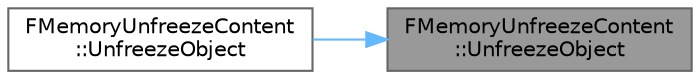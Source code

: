 digraph "FMemoryUnfreezeContent::UnfreezeObject"
{
 // INTERACTIVE_SVG=YES
 // LATEX_PDF_SIZE
  bgcolor="transparent";
  edge [fontname=Helvetica,fontsize=10,labelfontname=Helvetica,labelfontsize=10];
  node [fontname=Helvetica,fontsize=10,shape=box,height=0.2,width=0.4];
  rankdir="RL";
  Node1 [id="Node000001",label="FMemoryUnfreezeContent\l::UnfreezeObject",height=0.2,width=0.4,color="gray40", fillcolor="grey60", style="filled", fontcolor="black",tooltip=" "];
  Node1 -> Node2 [id="edge1_Node000001_Node000002",dir="back",color="steelblue1",style="solid",tooltip=" "];
  Node2 [id="Node000002",label="FMemoryUnfreezeContent\l::UnfreezeObject",height=0.2,width=0.4,color="grey40", fillcolor="white", style="filled",URL="$d3/d70/classFMemoryUnfreezeContent.html#a82df3bcae3fbba7b9a4960595e3f9a08",tooltip=" "];
}
